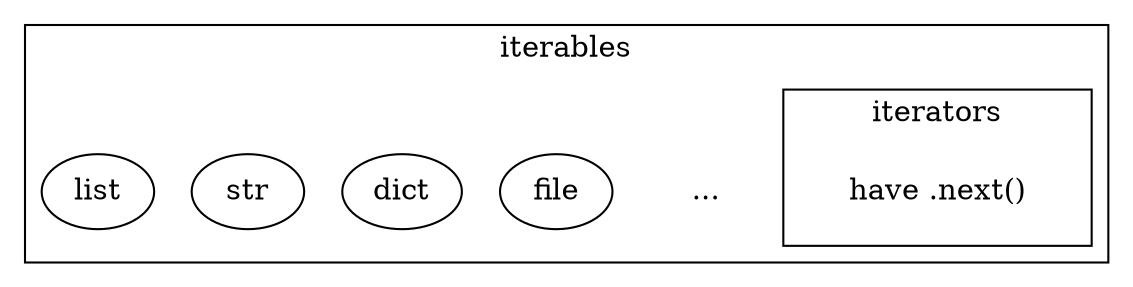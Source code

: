 digraph iterable_iterator {
	subgraph cluster1 {
		label = "iterables";
		"..." [style=filled,color=white];
		file;
		dict;
		str;
		list;
		subgraph cluster2 {
			label = "iterators";
			node [style=filled,color=white];
			"have .next()"
		}
	}
}
